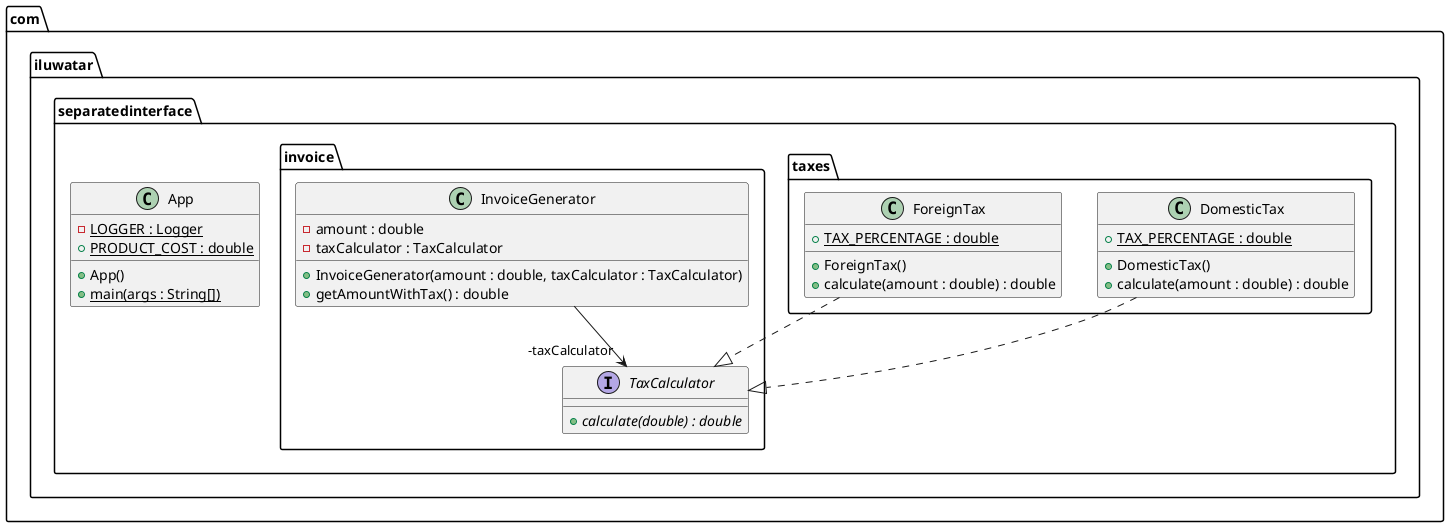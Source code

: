 @startuml
package com.iluwatar.separatedinterface {
  class App {
    - LOGGER : Logger {static}
    + PRODUCT_COST : double {static}
    + App()
    + main(args : String[]) {static}
  }
}
package com.iluwatar.separatedinterface.taxes {
  class DomesticTax {
    + TAX_PERCENTAGE : double {static}
    + DomesticTax()
    + calculate(amount : double) : double
  }
  class ForeignTax {
    + TAX_PERCENTAGE : double {static}
    + ForeignTax()
    + calculate(amount : double) : double
  }
}
package com.iluwatar.separatedinterface.invoice {
  class InvoiceGenerator {
    - amount : double
    - taxCalculator : TaxCalculator
    + InvoiceGenerator(amount : double, taxCalculator : TaxCalculator)
    + getAmountWithTax() : double
  }
  interface TaxCalculator {
    + calculate(double) : double {abstract}
  }
}
InvoiceGenerator -->  "-taxCalculator" TaxCalculator
DomesticTax ..|> TaxCalculator 
ForeignTax ..|> TaxCalculator 
@enduml